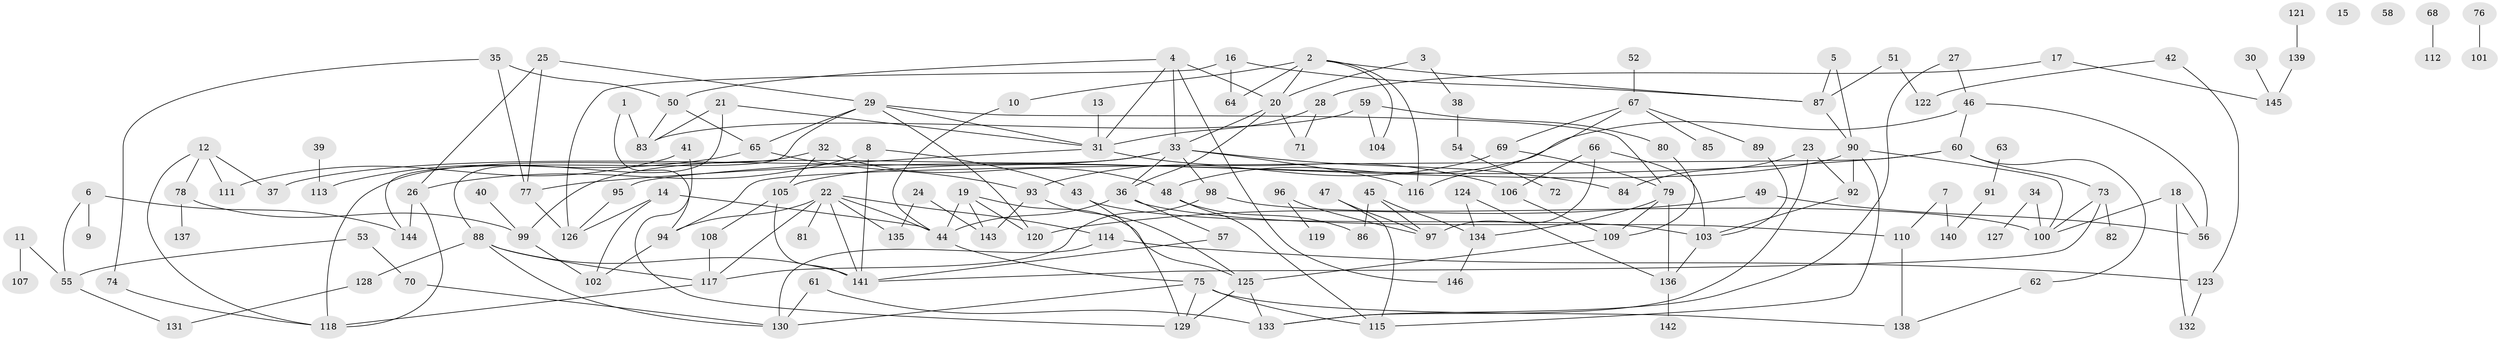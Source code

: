 // coarse degree distribution, {2: 0.24242424242424243, 6: 0.0707070707070707, 5: 0.13131313131313133, 3: 0.1919191919191919, 4: 0.18181818181818182, 1: 0.13131313131313133, 9: 0.010101010101010102, 8: 0.020202020202020204, 7: 0.020202020202020204}
// Generated by graph-tools (version 1.1) at 2025/35/03/04/25 23:35:58]
// undirected, 146 vertices, 213 edges
graph export_dot {
  node [color=gray90,style=filled];
  1;
  2;
  3;
  4;
  5;
  6;
  7;
  8;
  9;
  10;
  11;
  12;
  13;
  14;
  15;
  16;
  17;
  18;
  19;
  20;
  21;
  22;
  23;
  24;
  25;
  26;
  27;
  28;
  29;
  30;
  31;
  32;
  33;
  34;
  35;
  36;
  37;
  38;
  39;
  40;
  41;
  42;
  43;
  44;
  45;
  46;
  47;
  48;
  49;
  50;
  51;
  52;
  53;
  54;
  55;
  56;
  57;
  58;
  59;
  60;
  61;
  62;
  63;
  64;
  65;
  66;
  67;
  68;
  69;
  70;
  71;
  72;
  73;
  74;
  75;
  76;
  77;
  78;
  79;
  80;
  81;
  82;
  83;
  84;
  85;
  86;
  87;
  88;
  89;
  90;
  91;
  92;
  93;
  94;
  95;
  96;
  97;
  98;
  99;
  100;
  101;
  102;
  103;
  104;
  105;
  106;
  107;
  108;
  109;
  110;
  111;
  112;
  113;
  114;
  115;
  116;
  117;
  118;
  119;
  120;
  121;
  122;
  123;
  124;
  125;
  126;
  127;
  128;
  129;
  130;
  131;
  132;
  133;
  134;
  135;
  136;
  137;
  138;
  139;
  140;
  141;
  142;
  143;
  144;
  145;
  146;
  1 -- 83;
  1 -- 94;
  2 -- 10;
  2 -- 20;
  2 -- 64;
  2 -- 87;
  2 -- 104;
  2 -- 116;
  3 -- 20;
  3 -- 38;
  4 -- 20;
  4 -- 31;
  4 -- 33;
  4 -- 50;
  4 -- 146;
  5 -- 87;
  5 -- 90;
  6 -- 9;
  6 -- 55;
  6 -- 144;
  7 -- 110;
  7 -- 140;
  8 -- 26;
  8 -- 43;
  8 -- 141;
  10 -- 44;
  11 -- 55;
  11 -- 107;
  12 -- 37;
  12 -- 78;
  12 -- 111;
  12 -- 118;
  13 -- 31;
  14 -- 44;
  14 -- 102;
  14 -- 126;
  16 -- 64;
  16 -- 87;
  16 -- 126;
  17 -- 28;
  17 -- 145;
  18 -- 56;
  18 -- 100;
  18 -- 132;
  19 -- 44;
  19 -- 120;
  19 -- 125;
  19 -- 143;
  20 -- 33;
  20 -- 36;
  20 -- 71;
  21 -- 31;
  21 -- 83;
  21 -- 88;
  22 -- 44;
  22 -- 81;
  22 -- 94;
  22 -- 114;
  22 -- 117;
  22 -- 135;
  22 -- 141;
  23 -- 84;
  23 -- 92;
  23 -- 133;
  24 -- 135;
  24 -- 143;
  25 -- 26;
  25 -- 29;
  25 -- 77;
  26 -- 118;
  26 -- 144;
  27 -- 46;
  27 -- 133;
  28 -- 31;
  28 -- 71;
  29 -- 31;
  29 -- 65;
  29 -- 79;
  29 -- 120;
  29 -- 144;
  30 -- 145;
  31 -- 95;
  31 -- 106;
  32 -- 48;
  32 -- 105;
  32 -- 118;
  33 -- 36;
  33 -- 37;
  33 -- 84;
  33 -- 98;
  33 -- 99;
  33 -- 116;
  34 -- 100;
  34 -- 127;
  35 -- 50;
  35 -- 74;
  35 -- 77;
  36 -- 44;
  36 -- 57;
  36 -- 110;
  38 -- 54;
  39 -- 113;
  40 -- 99;
  41 -- 111;
  41 -- 129;
  42 -- 122;
  42 -- 123;
  43 -- 103;
  43 -- 129;
  44 -- 75;
  45 -- 86;
  45 -- 97;
  45 -- 134;
  46 -- 48;
  46 -- 56;
  46 -- 60;
  47 -- 97;
  47 -- 115;
  48 -- 86;
  48 -- 115;
  49 -- 56;
  49 -- 120;
  50 -- 65;
  50 -- 83;
  51 -- 87;
  51 -- 122;
  52 -- 67;
  53 -- 55;
  53 -- 70;
  54 -- 72;
  55 -- 131;
  57 -- 141;
  59 -- 80;
  59 -- 83;
  59 -- 104;
  60 -- 62;
  60 -- 73;
  60 -- 77;
  60 -- 94;
  61 -- 130;
  61 -- 133;
  62 -- 138;
  63 -- 91;
  65 -- 93;
  65 -- 113;
  66 -- 97;
  66 -- 103;
  66 -- 106;
  67 -- 69;
  67 -- 85;
  67 -- 89;
  67 -- 116;
  68 -- 112;
  69 -- 79;
  69 -- 93;
  70 -- 130;
  73 -- 82;
  73 -- 100;
  73 -- 141;
  74 -- 118;
  75 -- 115;
  75 -- 129;
  75 -- 130;
  75 -- 138;
  76 -- 101;
  77 -- 126;
  78 -- 99;
  78 -- 137;
  79 -- 109;
  79 -- 134;
  79 -- 136;
  80 -- 109;
  87 -- 90;
  88 -- 117;
  88 -- 128;
  88 -- 130;
  88 -- 141;
  89 -- 103;
  90 -- 92;
  90 -- 100;
  90 -- 105;
  90 -- 115;
  91 -- 140;
  92 -- 103;
  93 -- 125;
  93 -- 143;
  94 -- 102;
  95 -- 126;
  96 -- 97;
  96 -- 119;
  98 -- 100;
  98 -- 117;
  99 -- 102;
  103 -- 136;
  105 -- 108;
  105 -- 141;
  106 -- 109;
  108 -- 117;
  109 -- 125;
  110 -- 138;
  114 -- 123;
  114 -- 130;
  117 -- 118;
  121 -- 139;
  123 -- 132;
  124 -- 134;
  124 -- 136;
  125 -- 129;
  125 -- 133;
  128 -- 131;
  134 -- 146;
  136 -- 142;
  139 -- 145;
}
